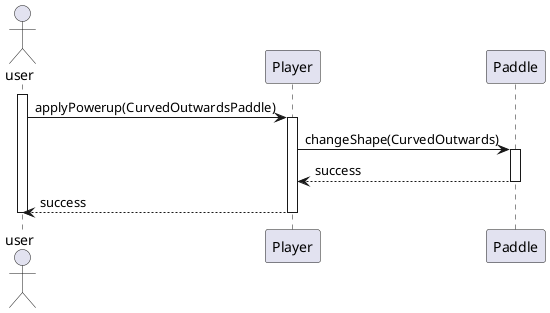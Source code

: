 @startuml
actor user
'expand paddle

participant Player as P
participant Paddle as pad

activate user
user -> P: applyPowerup(CurvedOutwardsPaddle)
activate P
P -> pad: changeShape(CurvedOutwards)
activate pad
pad --> P: success
deactivate pad
P --> user: success
deactivate P
        
deactivate user
@enduml
